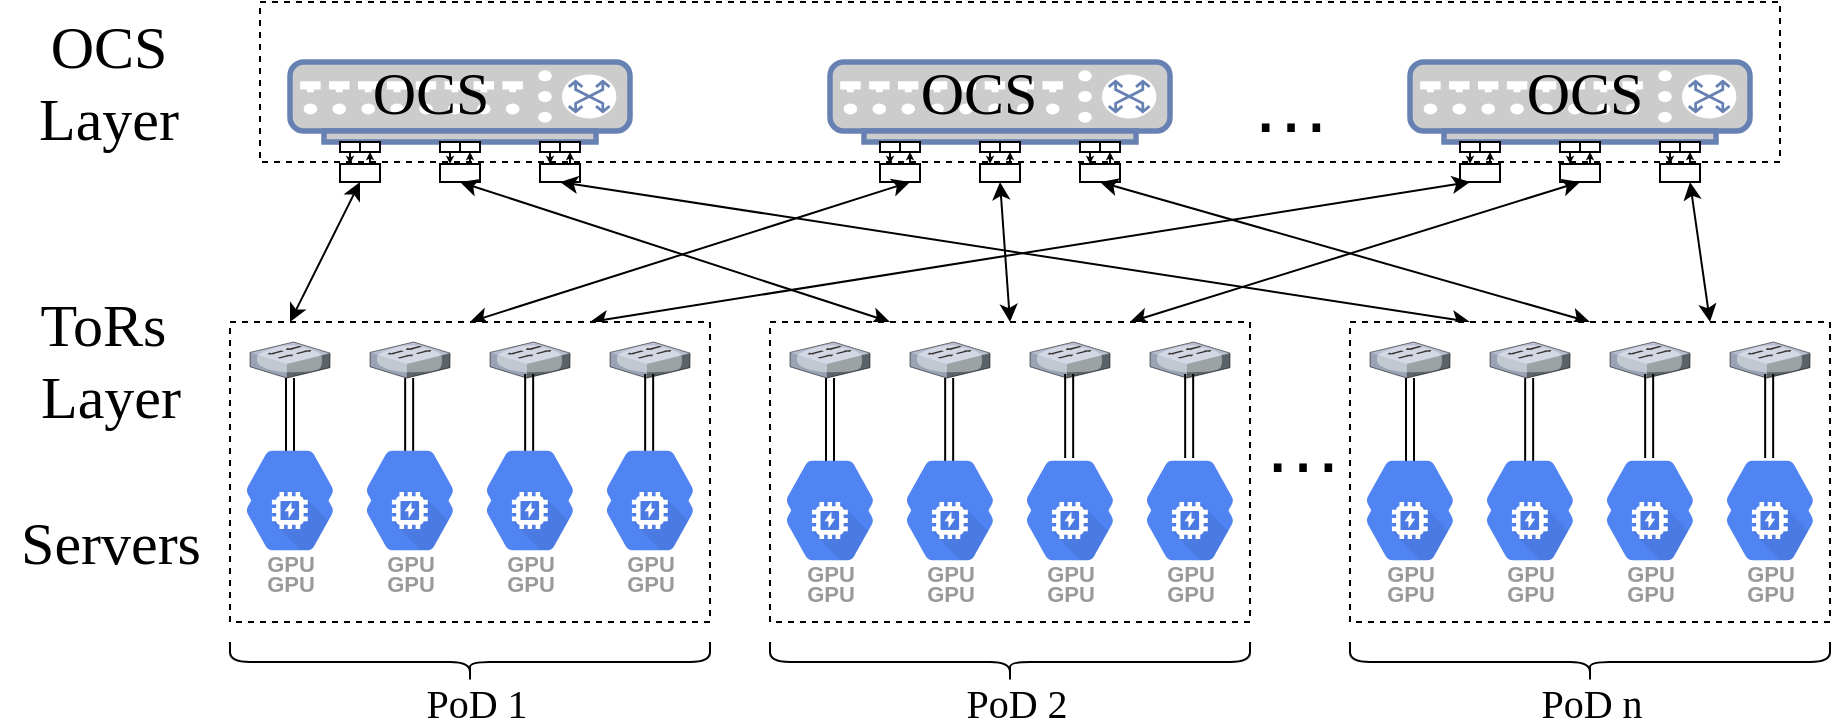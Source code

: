 <mxfile version="13.3.1" type="device"><diagram id="y1kWOpUGHuxIJ3yEuqZ7" name="Page-1"><mxGraphModel dx="2600" dy="625" grid="1" gridSize="10" guides="1" tooltips="1" connect="1" arrows="1" fold="1" page="1" pageScale="1" pageWidth="827" pageHeight="1169" math="0" shadow="0"><root><mxCell id="0"/><mxCell id="1" parent="0"/><mxCell id="qFAsBRrgZNIP1azwXlwG-1" value="" style="rounded=0;whiteSpace=wrap;html=1;dashed=1;" parent="1" vertex="1"><mxGeometry x="-820" y="130" width="760" height="80" as="geometry"/></mxCell><mxCell id="qFAsBRrgZNIP1azwXlwG-2" value="" style="fontColor=#0066CC;verticalAlign=top;verticalLabelPosition=bottom;labelPosition=center;align=center;html=1;outlineConnect=0;fillColor=#CCCCCC;strokeColor=#6881B3;gradientDirection=north;strokeWidth=2;shape=mxgraph.networks.switch;" parent="1" vertex="1"><mxGeometry x="-805" y="160" width="170" height="40" as="geometry"/></mxCell><mxCell id="qFAsBRrgZNIP1azwXlwG-3" value="" style="fontColor=#0066CC;verticalAlign=top;verticalLabelPosition=bottom;labelPosition=center;align=center;html=1;outlineConnect=0;fillColor=#CCCCCC;strokeColor=#6881B3;gradientDirection=north;strokeWidth=2;shape=mxgraph.networks.switch;" parent="1" vertex="1"><mxGeometry x="-535" y="160" width="170" height="40" as="geometry"/></mxCell><mxCell id="qFAsBRrgZNIP1azwXlwG-4" value="" style="fontColor=#0066CC;verticalAlign=top;verticalLabelPosition=bottom;labelPosition=center;align=center;html=1;outlineConnect=0;fillColor=#CCCCCC;strokeColor=#6881B3;gradientDirection=north;strokeWidth=2;shape=mxgraph.networks.switch;" parent="1" vertex="1"><mxGeometry x="-245" y="160" width="170" height="40" as="geometry"/></mxCell><mxCell id="qFAsBRrgZNIP1azwXlwG-5" value="&lt;font style=&quot;font-size: 40px&quot;&gt;…&lt;/font&gt;" style="text;html=1;align=center;verticalAlign=middle;resizable=0;points=[];autosize=1;" parent="1" vertex="1"><mxGeometry x="-335" y="165" width="60" height="30" as="geometry"/></mxCell><mxCell id="qFAsBRrgZNIP1azwXlwG-6" value="&lt;div style=&quot;font-size: 30px&quot;&gt;&lt;font face=&quot;Times New Roman&quot;&gt;ToRs&amp;nbsp;&lt;/font&gt;&lt;/div&gt;&lt;div style=&quot;font-size: 30px&quot;&gt;&lt;font face=&quot;Times New Roman&quot;&gt;Layer&lt;/font&gt;&lt;/div&gt;" style="text;html=1;align=center;verticalAlign=middle;resizable=0;points=[];autosize=1;" parent="1" vertex="1"><mxGeometry x="-940" y="294.02" width="90" height="30" as="geometry"/></mxCell><mxCell id="qFAsBRrgZNIP1azwXlwG-7" value="&lt;font face=&quot;Times New Roman&quot;&gt;&lt;span style=&quot;font-size: 30px&quot;&gt;Servers&lt;/span&gt;&lt;/font&gt;" style="text;html=1;align=center;verticalAlign=middle;resizable=0;points=[];autosize=1;" parent="1" vertex="1"><mxGeometry x="-950" y="385" width="110" height="30" as="geometry"/></mxCell><mxCell id="qFAsBRrgZNIP1azwXlwG-8" value="" style="shape=curlyBracket;whiteSpace=wrap;html=1;rounded=1;direction=north;" parent="1" vertex="1"><mxGeometry x="-835" y="450" width="240" height="20" as="geometry"/></mxCell><mxCell id="qFAsBRrgZNIP1azwXlwG-9" value="&lt;div style=&quot;font-size: 20px&quot;&gt;&lt;font style=&quot;font-size: 20px&quot; face=&quot;Times New Roman&quot;&gt;PoD 1 &lt;br&gt;&lt;/font&gt;&lt;/div&gt;" style="text;html=1;align=center;verticalAlign=middle;resizable=0;points=[];autosize=1;" parent="1" vertex="1"><mxGeometry x="-747" y="470" width="70" height="20" as="geometry"/></mxCell><mxCell id="qFAsBRrgZNIP1azwXlwG-10" value="" style="shape=curlyBracket;whiteSpace=wrap;html=1;rounded=1;direction=north;" parent="1" vertex="1"><mxGeometry x="-565" y="450" width="240" height="20" as="geometry"/></mxCell><mxCell id="qFAsBRrgZNIP1azwXlwG-11" value="&lt;div style=&quot;font-size: 20px&quot;&gt;&lt;font style=&quot;font-size: 20px&quot; face=&quot;Times New Roman&quot;&gt;PoD 2 &lt;/font&gt;&lt;/div&gt;" style="text;html=1;align=center;verticalAlign=middle;resizable=0;points=[];autosize=1;" parent="1" vertex="1"><mxGeometry x="-477" y="470" width="70" height="20" as="geometry"/></mxCell><mxCell id="qFAsBRrgZNIP1azwXlwG-12" value="" style="shape=curlyBracket;whiteSpace=wrap;html=1;rounded=1;direction=north;" parent="1" vertex="1"><mxGeometry x="-275" y="450" width="240" height="20" as="geometry"/></mxCell><mxCell id="qFAsBRrgZNIP1azwXlwG-13" value="&lt;div style=&quot;font-size: 20px&quot;&gt;&lt;font style=&quot;font-size: 20px&quot; face=&quot;Times New Roman&quot;&gt;PoD n&amp;nbsp;&lt;br&gt;&lt;/font&gt;&lt;/div&gt;" style="text;html=1;align=center;verticalAlign=middle;resizable=0;points=[];autosize=1;" parent="1" vertex="1"><mxGeometry x="-187" y="470" width="70" height="20" as="geometry"/></mxCell><mxCell id="qFAsBRrgZNIP1azwXlwG-14" value="&lt;div&gt;&lt;font face=&quot;Times New Roman&quot; style=&quot;font-size: 30px&quot;&gt;OCS&lt;/font&gt;&lt;/div&gt;" style="text;html=1;align=center;verticalAlign=middle;resizable=0;points=[];autosize=1;" parent="1" vertex="1"><mxGeometry x="-770" y="160" width="70" height="30" as="geometry"/></mxCell><mxCell id="qFAsBRrgZNIP1azwXlwG-15" value="&lt;div&gt;&lt;font face=&quot;Times New Roman&quot; style=&quot;font-size: 30px&quot;&gt;OCS&lt;/font&gt;&lt;/div&gt;" style="text;html=1;align=center;verticalAlign=middle;resizable=0;points=[];autosize=1;" parent="1" vertex="1"><mxGeometry x="-496" y="160" width="70" height="30" as="geometry"/></mxCell><mxCell id="qFAsBRrgZNIP1azwXlwG-16" value="&lt;div&gt;&lt;font face=&quot;Times New Roman&quot; style=&quot;font-size: 30px&quot;&gt;OCS&lt;/font&gt;&lt;/div&gt;" style="text;html=1;align=center;verticalAlign=middle;resizable=0;points=[];autosize=1;" parent="1" vertex="1"><mxGeometry x="-193.5" y="160" width="70" height="30" as="geometry"/></mxCell><mxCell id="qFAsBRrgZNIP1azwXlwG-17" value="" style="endArrow=classic;html=1;strokeWidth=1;startArrow=classic;startFill=1;entryX=0.5;entryY=1;entryDx=0;entryDy=0;exitX=0.125;exitY=0;exitDx=0;exitDy=0;exitPerimeter=0;" parent="1" source="qFAsBRrgZNIP1azwXlwG-92" target="qFAsBRrgZNIP1azwXlwG-19" edge="1"><mxGeometry width="50" height="50" relative="1" as="geometry"><mxPoint x="-795" y="177" as="sourcePoint"/><mxPoint x="-815" y="15" as="targetPoint"/></mxGeometry></mxCell><mxCell id="qFAsBRrgZNIP1azwXlwG-18" value="" style="rounded=0;whiteSpace=wrap;html=1;" parent="1" vertex="1"><mxGeometry x="-780" y="200" width="10" height="5" as="geometry"/></mxCell><mxCell id="qFAsBRrgZNIP1azwXlwG-19" value="" style="rounded=0;whiteSpace=wrap;html=1;" parent="1" vertex="1"><mxGeometry x="-780" y="211" width="20" height="9" as="geometry"/></mxCell><mxCell id="qFAsBRrgZNIP1azwXlwG-20" value="" style="rounded=0;whiteSpace=wrap;html=1;" parent="1" vertex="1"><mxGeometry x="-770" y="200" width="10" height="5" as="geometry"/></mxCell><mxCell id="qFAsBRrgZNIP1azwXlwG-21" value="" style="endArrow=classic;html=1;rounded=1;strokeWidth=1;fontSize=4;endSize=1;startSize=3;entryX=0.25;entryY=0;entryDx=0;entryDy=0;exitX=0.5;exitY=1;exitDx=0;exitDy=0;" parent="1" source="qFAsBRrgZNIP1azwXlwG-18" target="qFAsBRrgZNIP1azwXlwG-19" edge="1"><mxGeometry width="50" height="50" relative="1" as="geometry"><mxPoint x="-774" y="180" as="sourcePoint"/><mxPoint x="-774" y="190" as="targetPoint"/></mxGeometry></mxCell><mxCell id="qFAsBRrgZNIP1azwXlwG-22" value="" style="endArrow=classic;html=1;rounded=1;strokeWidth=1;fontSize=4;endSize=1;startSize=3;entryX=0.25;entryY=0;entryDx=0;entryDy=0;exitX=0.5;exitY=1;exitDx=0;exitDy=0;" parent="1" edge="1"><mxGeometry width="50" height="50" relative="1" as="geometry"><mxPoint x="-765" y="211" as="sourcePoint"/><mxPoint x="-765" y="205" as="targetPoint"/></mxGeometry></mxCell><mxCell id="qFAsBRrgZNIP1azwXlwG-23" value="" style="group" parent="1" vertex="1" connectable="0" treatAsSingle="0"><mxGeometry x="-750" y="180" width="42" height="25" as="geometry"/></mxCell><mxCell id="qFAsBRrgZNIP1azwXlwG-24" value="" style="group" parent="qFAsBRrgZNIP1azwXlwG-23" vertex="1" connectable="0" treatAsSingle="0"><mxGeometry width="42" height="25" as="geometry"/></mxCell><mxCell id="qFAsBRrgZNIP1azwXlwG-25" value="" style="group" parent="qFAsBRrgZNIP1azwXlwG-24" vertex="1" connectable="0" treatAsSingle="0"><mxGeometry width="42" height="25" as="geometry"/></mxCell><mxCell id="qFAsBRrgZNIP1azwXlwG-26" value="" style="group" parent="qFAsBRrgZNIP1azwXlwG-25" vertex="1" connectable="0" treatAsSingle="0"><mxGeometry width="42" height="25" as="geometry"/></mxCell><mxCell id="qFAsBRrgZNIP1azwXlwG-27" value="" style="group" parent="qFAsBRrgZNIP1azwXlwG-26" vertex="1" connectable="0" treatAsSingle="0"><mxGeometry width="42" height="25" as="geometry"/></mxCell><mxCell id="qFAsBRrgZNIP1azwXlwG-28" value="" style="group" parent="qFAsBRrgZNIP1azwXlwG-27" vertex="1" connectable="0" treatAsSingle="0"><mxGeometry width="42" height="25" as="geometry"/></mxCell><mxCell id="qFAsBRrgZNIP1azwXlwG-29" value="" style="rounded=0;whiteSpace=wrap;html=1;" parent="qFAsBRrgZNIP1azwXlwG-28" vertex="1"><mxGeometry x="20" y="20" width="10" height="5" as="geometry"/></mxCell><mxCell id="qFAsBRrgZNIP1azwXlwG-30" value="" style="rounded=0;whiteSpace=wrap;html=1;" parent="1" vertex="1"><mxGeometry x="-730" y="211" width="20" height="9" as="geometry"/></mxCell><mxCell id="qFAsBRrgZNIP1azwXlwG-31" value="" style="rounded=0;whiteSpace=wrap;html=1;" parent="1" vertex="1"><mxGeometry x="-720" y="200" width="10" height="5" as="geometry"/></mxCell><mxCell id="qFAsBRrgZNIP1azwXlwG-32" value="" style="endArrow=classic;html=1;rounded=1;strokeWidth=1;fontSize=4;endSize=1;startSize=3;entryX=0.25;entryY=0;entryDx=0;entryDy=0;exitX=0.5;exitY=1;exitDx=0;exitDy=0;" parent="1" source="qFAsBRrgZNIP1azwXlwG-29" target="qFAsBRrgZNIP1azwXlwG-30" edge="1"><mxGeometry width="50" height="50" relative="1" as="geometry"><mxPoint x="-724" y="180" as="sourcePoint"/><mxPoint x="-724" y="190" as="targetPoint"/></mxGeometry></mxCell><mxCell id="qFAsBRrgZNIP1azwXlwG-33" value="" style="endArrow=classic;html=1;rounded=1;strokeWidth=1;fontSize=4;endSize=1;startSize=3;entryX=0.25;entryY=0;entryDx=0;entryDy=0;exitX=0.5;exitY=1;exitDx=0;exitDy=0;" parent="1" edge="1"><mxGeometry width="50" height="50" relative="1" as="geometry"><mxPoint x="-715" y="211" as="sourcePoint"/><mxPoint x="-715" y="205" as="targetPoint"/></mxGeometry></mxCell><mxCell id="qFAsBRrgZNIP1azwXlwG-34" value="" style="rounded=0;whiteSpace=wrap;html=1;" parent="1" vertex="1"><mxGeometry x="-680" y="200" width="10" height="5" as="geometry"/></mxCell><mxCell id="qFAsBRrgZNIP1azwXlwG-35" value="" style="rounded=0;whiteSpace=wrap;html=1;" parent="1" vertex="1"><mxGeometry x="-680" y="211" width="20" height="9" as="geometry"/></mxCell><mxCell id="qFAsBRrgZNIP1azwXlwG-36" value="" style="rounded=0;whiteSpace=wrap;html=1;" parent="1" vertex="1"><mxGeometry x="-670" y="200" width="10" height="5" as="geometry"/></mxCell><mxCell id="qFAsBRrgZNIP1azwXlwG-37" value="" style="endArrow=classic;html=1;rounded=1;strokeWidth=1;fontSize=4;endSize=1;startSize=3;entryX=0.25;entryY=0;entryDx=0;entryDy=0;exitX=0.5;exitY=1;exitDx=0;exitDy=0;" parent="1" source="qFAsBRrgZNIP1azwXlwG-34" target="qFAsBRrgZNIP1azwXlwG-35" edge="1"><mxGeometry width="50" height="50" relative="1" as="geometry"><mxPoint x="-674" y="180" as="sourcePoint"/><mxPoint x="-674" y="190" as="targetPoint"/></mxGeometry></mxCell><mxCell id="qFAsBRrgZNIP1azwXlwG-38" value="" style="endArrow=classic;html=1;rounded=1;strokeWidth=1;fontSize=4;endSize=1;startSize=3;entryX=0.25;entryY=0;entryDx=0;entryDy=0;exitX=0.5;exitY=1;exitDx=0;exitDy=0;" parent="1" edge="1"><mxGeometry width="50" height="50" relative="1" as="geometry"><mxPoint x="-665" y="211" as="sourcePoint"/><mxPoint x="-665" y="205" as="targetPoint"/></mxGeometry></mxCell><mxCell id="qFAsBRrgZNIP1azwXlwG-39" value="" style="endArrow=classic;html=1;strokeWidth=1;startArrow=classic;startFill=1;entryX=0.5;entryY=1;entryDx=0;entryDy=0;exitX=0.25;exitY=0;exitDx=0;exitDy=0;" parent="1" source="qFAsBRrgZNIP1azwXlwG-109" target="qFAsBRrgZNIP1azwXlwG-30" edge="1"><mxGeometry width="50" height="50" relative="1" as="geometry"><mxPoint x="-785" y="187" as="sourcePoint"/><mxPoint x="-775" y="130" as="targetPoint"/></mxGeometry></mxCell><mxCell id="qFAsBRrgZNIP1azwXlwG-40" value="" style="endArrow=classic;html=1;strokeWidth=1;startArrow=classic;startFill=1;entryX=0.5;entryY=1;entryDx=0;entryDy=0;exitX=0.25;exitY=0;exitDx=0;exitDy=0;" parent="1" source="qFAsBRrgZNIP1azwXlwG-126" target="qFAsBRrgZNIP1azwXlwG-35" edge="1"><mxGeometry width="50" height="50" relative="1" as="geometry"><mxPoint x="-495" y="190" as="sourcePoint"/><mxPoint x="-725" y="130" as="targetPoint"/></mxGeometry></mxCell><mxCell id="qFAsBRrgZNIP1azwXlwG-41" value="" style="rounded=0;whiteSpace=wrap;html=1;" parent="1" vertex="1"><mxGeometry x="-510" y="200" width="10" height="5" as="geometry"/></mxCell><mxCell id="qFAsBRrgZNIP1azwXlwG-42" value="" style="rounded=0;whiteSpace=wrap;html=1;" parent="1" vertex="1"><mxGeometry x="-510" y="211" width="20" height="9" as="geometry"/></mxCell><mxCell id="qFAsBRrgZNIP1azwXlwG-43" value="" style="rounded=0;whiteSpace=wrap;html=1;" parent="1" vertex="1"><mxGeometry x="-500" y="200" width="10" height="5" as="geometry"/></mxCell><mxCell id="qFAsBRrgZNIP1azwXlwG-44" value="" style="endArrow=classic;html=1;rounded=1;strokeWidth=1;fontSize=4;endSize=1;startSize=3;entryX=0.25;entryY=0;entryDx=0;entryDy=0;exitX=0.5;exitY=1;exitDx=0;exitDy=0;" parent="1" source="qFAsBRrgZNIP1azwXlwG-41" target="qFAsBRrgZNIP1azwXlwG-42" edge="1"><mxGeometry width="50" height="50" relative="1" as="geometry"><mxPoint x="-504" y="180" as="sourcePoint"/><mxPoint x="-504" y="190" as="targetPoint"/></mxGeometry></mxCell><mxCell id="qFAsBRrgZNIP1azwXlwG-45" value="" style="endArrow=classic;html=1;rounded=1;strokeWidth=1;fontSize=4;endSize=1;startSize=3;entryX=0.25;entryY=0;entryDx=0;entryDy=0;exitX=0.5;exitY=1;exitDx=0;exitDy=0;" parent="1" edge="1"><mxGeometry width="50" height="50" relative="1" as="geometry"><mxPoint x="-495" y="211" as="sourcePoint"/><mxPoint x="-495" y="205" as="targetPoint"/></mxGeometry></mxCell><mxCell id="qFAsBRrgZNIP1azwXlwG-46" value="" style="rounded=0;whiteSpace=wrap;html=1;" parent="1" vertex="1"><mxGeometry x="-460" y="200" width="10" height="5" as="geometry"/></mxCell><mxCell id="qFAsBRrgZNIP1azwXlwG-47" value="" style="rounded=0;whiteSpace=wrap;html=1;" parent="1" vertex="1"><mxGeometry x="-460" y="211" width="20" height="9" as="geometry"/></mxCell><mxCell id="qFAsBRrgZNIP1azwXlwG-48" value="" style="rounded=0;whiteSpace=wrap;html=1;" parent="1" vertex="1"><mxGeometry x="-450" y="200" width="10" height="5" as="geometry"/></mxCell><mxCell id="qFAsBRrgZNIP1azwXlwG-49" value="" style="endArrow=classic;html=1;rounded=1;strokeWidth=1;fontSize=4;endSize=1;startSize=3;entryX=0.25;entryY=0;entryDx=0;entryDy=0;exitX=0.5;exitY=1;exitDx=0;exitDy=0;" parent="1" source="qFAsBRrgZNIP1azwXlwG-46" target="qFAsBRrgZNIP1azwXlwG-47" edge="1"><mxGeometry width="50" height="50" relative="1" as="geometry"><mxPoint x="-454" y="180" as="sourcePoint"/><mxPoint x="-454" y="190" as="targetPoint"/></mxGeometry></mxCell><mxCell id="qFAsBRrgZNIP1azwXlwG-50" value="" style="endArrow=classic;html=1;rounded=1;strokeWidth=1;fontSize=4;endSize=1;startSize=3;entryX=0.25;entryY=0;entryDx=0;entryDy=0;exitX=0.5;exitY=1;exitDx=0;exitDy=0;" parent="1" edge="1"><mxGeometry width="50" height="50" relative="1" as="geometry"><mxPoint x="-445" y="211" as="sourcePoint"/><mxPoint x="-445" y="205" as="targetPoint"/></mxGeometry></mxCell><mxCell id="qFAsBRrgZNIP1azwXlwG-51" value="" style="rounded=0;whiteSpace=wrap;html=1;" parent="1" vertex="1"><mxGeometry x="-410" y="200" width="10" height="5" as="geometry"/></mxCell><mxCell id="qFAsBRrgZNIP1azwXlwG-52" value="" style="rounded=0;whiteSpace=wrap;html=1;" parent="1" vertex="1"><mxGeometry x="-410" y="211" width="20" height="9" as="geometry"/></mxCell><mxCell id="qFAsBRrgZNIP1azwXlwG-53" value="" style="rounded=0;whiteSpace=wrap;html=1;" parent="1" vertex="1"><mxGeometry x="-400" y="200" width="10" height="5" as="geometry"/></mxCell><mxCell id="qFAsBRrgZNIP1azwXlwG-54" value="" style="endArrow=classic;html=1;rounded=1;strokeWidth=1;fontSize=4;endSize=1;startSize=3;entryX=0.25;entryY=0;entryDx=0;entryDy=0;exitX=0.5;exitY=1;exitDx=0;exitDy=0;" parent="1" source="qFAsBRrgZNIP1azwXlwG-51" target="qFAsBRrgZNIP1azwXlwG-52" edge="1"><mxGeometry width="50" height="50" relative="1" as="geometry"><mxPoint x="-404" y="180" as="sourcePoint"/><mxPoint x="-404" y="190" as="targetPoint"/></mxGeometry></mxCell><mxCell id="qFAsBRrgZNIP1azwXlwG-55" value="" style="endArrow=classic;html=1;rounded=1;strokeWidth=1;fontSize=4;endSize=1;startSize=3;entryX=0.25;entryY=0;entryDx=0;entryDy=0;exitX=0.5;exitY=1;exitDx=0;exitDy=0;" parent="1" edge="1"><mxGeometry width="50" height="50" relative="1" as="geometry"><mxPoint x="-395" y="211" as="sourcePoint"/><mxPoint x="-395" y="205" as="targetPoint"/></mxGeometry></mxCell><mxCell id="qFAsBRrgZNIP1azwXlwG-56" value="" style="rounded=0;whiteSpace=wrap;html=1;" parent="1" vertex="1"><mxGeometry x="-220" y="200" width="10" height="5" as="geometry"/></mxCell><mxCell id="qFAsBRrgZNIP1azwXlwG-57" value="" style="rounded=0;whiteSpace=wrap;html=1;" parent="1" vertex="1"><mxGeometry x="-220" y="211" width="20" height="9" as="geometry"/></mxCell><mxCell id="qFAsBRrgZNIP1azwXlwG-58" value="" style="rounded=0;whiteSpace=wrap;html=1;" parent="1" vertex="1"><mxGeometry x="-210" y="200" width="10" height="5" as="geometry"/></mxCell><mxCell id="qFAsBRrgZNIP1azwXlwG-59" value="" style="endArrow=classic;html=1;rounded=1;strokeWidth=1;fontSize=4;endSize=1;startSize=3;entryX=0.25;entryY=0;entryDx=0;entryDy=0;exitX=0.5;exitY=1;exitDx=0;exitDy=0;" parent="1" source="qFAsBRrgZNIP1azwXlwG-56" target="qFAsBRrgZNIP1azwXlwG-57" edge="1"><mxGeometry width="50" height="50" relative="1" as="geometry"><mxPoint x="-214" y="180" as="sourcePoint"/><mxPoint x="-214" y="190" as="targetPoint"/></mxGeometry></mxCell><mxCell id="qFAsBRrgZNIP1azwXlwG-60" value="" style="endArrow=classic;html=1;rounded=1;strokeWidth=1;fontSize=4;endSize=1;startSize=3;entryX=0.25;entryY=0;entryDx=0;entryDy=0;exitX=0.5;exitY=1;exitDx=0;exitDy=0;" parent="1" edge="1"><mxGeometry width="50" height="50" relative="1" as="geometry"><mxPoint x="-205" y="211" as="sourcePoint"/><mxPoint x="-205" y="205" as="targetPoint"/></mxGeometry></mxCell><mxCell id="qFAsBRrgZNIP1azwXlwG-61" value="" style="rounded=0;whiteSpace=wrap;html=1;" parent="1" vertex="1"><mxGeometry x="-170" y="200" width="10" height="5" as="geometry"/></mxCell><mxCell id="qFAsBRrgZNIP1azwXlwG-62" value="" style="rounded=0;whiteSpace=wrap;html=1;" parent="1" vertex="1"><mxGeometry x="-170" y="211" width="20" height="9" as="geometry"/></mxCell><mxCell id="qFAsBRrgZNIP1azwXlwG-63" value="" style="rounded=0;whiteSpace=wrap;html=1;" parent="1" vertex="1"><mxGeometry x="-160" y="200" width="10" height="5" as="geometry"/></mxCell><mxCell id="qFAsBRrgZNIP1azwXlwG-64" value="" style="endArrow=classic;html=1;rounded=1;strokeWidth=1;fontSize=4;endSize=1;startSize=3;entryX=0.25;entryY=0;entryDx=0;entryDy=0;exitX=0.5;exitY=1;exitDx=0;exitDy=0;" parent="1" source="qFAsBRrgZNIP1azwXlwG-61" target="qFAsBRrgZNIP1azwXlwG-62" edge="1"><mxGeometry width="50" height="50" relative="1" as="geometry"><mxPoint x="-164" y="180" as="sourcePoint"/><mxPoint x="-164" y="190" as="targetPoint"/></mxGeometry></mxCell><mxCell id="qFAsBRrgZNIP1azwXlwG-65" value="" style="endArrow=classic;html=1;rounded=1;strokeWidth=1;fontSize=4;endSize=1;startSize=3;entryX=0.25;entryY=0;entryDx=0;entryDy=0;exitX=0.5;exitY=1;exitDx=0;exitDy=0;" parent="1" edge="1"><mxGeometry width="50" height="50" relative="1" as="geometry"><mxPoint x="-155" y="211" as="sourcePoint"/><mxPoint x="-155" y="205" as="targetPoint"/></mxGeometry></mxCell><mxCell id="qFAsBRrgZNIP1azwXlwG-66" value="" style="rounded=0;whiteSpace=wrap;html=1;" parent="1" vertex="1"><mxGeometry x="-120" y="200" width="10" height="5" as="geometry"/></mxCell><mxCell id="qFAsBRrgZNIP1azwXlwG-67" value="" style="rounded=0;whiteSpace=wrap;html=1;" parent="1" vertex="1"><mxGeometry x="-120" y="211" width="20" height="9" as="geometry"/></mxCell><mxCell id="qFAsBRrgZNIP1azwXlwG-68" value="" style="rounded=0;whiteSpace=wrap;html=1;" parent="1" vertex="1"><mxGeometry x="-110" y="200" width="10" height="5" as="geometry"/></mxCell><mxCell id="qFAsBRrgZNIP1azwXlwG-69" value="" style="endArrow=classic;html=1;rounded=1;strokeWidth=1;fontSize=4;endSize=1;startSize=3;entryX=0.25;entryY=0;entryDx=0;entryDy=0;exitX=0.5;exitY=1;exitDx=0;exitDy=0;" parent="1" source="qFAsBRrgZNIP1azwXlwG-66" target="qFAsBRrgZNIP1azwXlwG-67" edge="1"><mxGeometry width="50" height="50" relative="1" as="geometry"><mxPoint x="-114" y="180" as="sourcePoint"/><mxPoint x="-114" y="190" as="targetPoint"/></mxGeometry></mxCell><mxCell id="qFAsBRrgZNIP1azwXlwG-70" value="" style="endArrow=classic;html=1;rounded=1;strokeWidth=1;fontSize=4;endSize=1;startSize=3;entryX=0.25;entryY=0;entryDx=0;entryDy=0;exitX=0.5;exitY=1;exitDx=0;exitDy=0;" parent="1" edge="1"><mxGeometry width="50" height="50" relative="1" as="geometry"><mxPoint x="-105" y="211" as="sourcePoint"/><mxPoint x="-105" y="205" as="targetPoint"/></mxGeometry></mxCell><mxCell id="qFAsBRrgZNIP1azwXlwG-71" value="" style="endArrow=classic;html=1;strokeWidth=1;startArrow=classic;startFill=1;entryX=0.75;entryY=1;entryDx=0;entryDy=0;exitX=0.5;exitY=0;exitDx=0;exitDy=0;" parent="1" source="qFAsBRrgZNIP1azwXlwG-92" target="qFAsBRrgZNIP1azwXlwG-42" edge="1"><mxGeometry width="50" height="50" relative="1" as="geometry"><mxPoint x="-765" y="187" as="sourcePoint"/><mxPoint x="-755" y="130" as="targetPoint"/></mxGeometry></mxCell><mxCell id="qFAsBRrgZNIP1azwXlwG-72" value="" style="endArrow=classic;html=1;strokeWidth=1;startArrow=classic;startFill=1;entryX=0.5;entryY=1;entryDx=0;entryDy=0;exitX=0.5;exitY=0;exitDx=0;exitDy=0;" parent="1" source="qFAsBRrgZNIP1azwXlwG-109" target="qFAsBRrgZNIP1azwXlwG-47" edge="1"><mxGeometry width="50" height="50" relative="1" as="geometry"><mxPoint x="-755" y="197" as="sourcePoint"/><mxPoint x="-745" y="140" as="targetPoint"/></mxGeometry></mxCell><mxCell id="qFAsBRrgZNIP1azwXlwG-73" value="" style="endArrow=classic;html=1;strokeWidth=1;startArrow=classic;startFill=1;entryX=0.5;entryY=1;entryDx=0;entryDy=0;exitX=0.5;exitY=0;exitDx=0;exitDy=0;" parent="1" source="qFAsBRrgZNIP1azwXlwG-126" target="qFAsBRrgZNIP1azwXlwG-52" edge="1"><mxGeometry width="50" height="50" relative="1" as="geometry"><mxPoint x="-745" y="207" as="sourcePoint"/><mxPoint x="-735" y="150" as="targetPoint"/></mxGeometry></mxCell><mxCell id="qFAsBRrgZNIP1azwXlwG-74" value="" style="endArrow=classic;html=1;strokeWidth=1;startArrow=classic;startFill=1;entryX=0.75;entryY=1;entryDx=0;entryDy=0;exitX=0.75;exitY=0;exitDx=0;exitDy=0;" parent="1" source="qFAsBRrgZNIP1azwXlwG-126" target="qFAsBRrgZNIP1azwXlwG-67" edge="1"><mxGeometry width="50" height="50" relative="1" as="geometry"><mxPoint x="-85" y="190" as="sourcePoint"/><mxPoint x="-385" y="130" as="targetPoint"/></mxGeometry></mxCell><mxCell id="qFAsBRrgZNIP1azwXlwG-75" value="" style="endArrow=classic;html=1;strokeWidth=1;startArrow=classic;startFill=1;entryX=0.5;entryY=1;entryDx=0;entryDy=0;exitX=0.75;exitY=0;exitDx=0;exitDy=0;" parent="1" source="qFAsBRrgZNIP1azwXlwG-109" target="qFAsBRrgZNIP1azwXlwG-62" edge="1"><mxGeometry width="50" height="50" relative="1" as="geometry"><mxPoint x="-85" y="190" as="sourcePoint"/><mxPoint x="-90" y="130" as="targetPoint"/></mxGeometry></mxCell><mxCell id="qFAsBRrgZNIP1azwXlwG-76" value="" style="endArrow=classic;html=1;strokeWidth=1;startArrow=classic;startFill=1;entryX=0.25;entryY=1;entryDx=0;entryDy=0;exitX=0.75;exitY=0;exitDx=0;exitDy=0;" parent="1" source="qFAsBRrgZNIP1azwXlwG-92" target="qFAsBRrgZNIP1azwXlwG-57" edge="1"><mxGeometry width="50" height="50" relative="1" as="geometry"><mxPoint x="-75" y="200" as="sourcePoint"/><mxPoint x="-80" y="140" as="targetPoint"/></mxGeometry></mxCell><mxCell id="qFAsBRrgZNIP1azwXlwG-92" value="" style="rounded=0;whiteSpace=wrap;html=1;dashed=1;shadow=0;glass=0;" parent="1" vertex="1"><mxGeometry x="-835" y="290" width="240" height="150" as="geometry"/></mxCell><mxCell id="qFAsBRrgZNIP1azwXlwG-93" value="" style="verticalLabelPosition=bottom;aspect=fixed;html=1;verticalAlign=top;strokeColor=none;align=center;outlineConnect=0;shape=mxgraph.citrix.switch;" parent="1" vertex="1"><mxGeometry x="-825" y="300" width="40" height="18.04" as="geometry"/></mxCell><mxCell id="qFAsBRrgZNIP1azwXlwG-94" value="" style="verticalLabelPosition=bottom;aspect=fixed;html=1;verticalAlign=top;strokeColor=none;align=center;outlineConnect=0;shape=mxgraph.citrix.switch;" parent="1" vertex="1"><mxGeometry x="-765" y="300" width="40" height="18.04" as="geometry"/></mxCell><mxCell id="qFAsBRrgZNIP1azwXlwG-95" value="" style="verticalLabelPosition=bottom;aspect=fixed;html=1;verticalAlign=top;strokeColor=none;align=center;outlineConnect=0;shape=mxgraph.citrix.switch;" parent="1" vertex="1"><mxGeometry x="-705" y="300" width="40" height="18.04" as="geometry"/></mxCell><mxCell id="qFAsBRrgZNIP1azwXlwG-96" value="" style="verticalLabelPosition=bottom;aspect=fixed;html=1;verticalAlign=top;strokeColor=none;align=center;outlineConnect=0;shape=mxgraph.citrix.switch;" parent="1" vertex="1"><mxGeometry x="-645" y="300" width="40" height="18.04" as="geometry"/></mxCell><mxCell id="qFAsBRrgZNIP1azwXlwG-97" value="" style="shape=link;html=1;exitX=0.5;exitY=0;exitDx=0;exitDy=0;exitPerimeter=0;" parent="1" edge="1"><mxGeometry width="50" height="50" relative="1" as="geometry"><mxPoint x="-805" y="360" as="sourcePoint"/><mxPoint x="-805" y="318.04" as="targetPoint"/></mxGeometry></mxCell><mxCell id="qFAsBRrgZNIP1azwXlwG-98" value="" style="shape=link;html=1;exitX=0.5;exitY=0;exitDx=0;exitDy=0;exitPerimeter=0;" parent="1" edge="1"><mxGeometry width="50" height="50" relative="1" as="geometry"><mxPoint x="-745.42" y="360" as="sourcePoint"/><mxPoint x="-745.42" y="318.04" as="targetPoint"/></mxGeometry></mxCell><mxCell id="qFAsBRrgZNIP1azwXlwG-99" value="" style="shape=link;html=1;exitX=0.5;exitY=0;exitDx=0;exitDy=0;exitPerimeter=0;" parent="1" edge="1"><mxGeometry width="50" height="50" relative="1" as="geometry"><mxPoint x="-685.42" y="358" as="sourcePoint"/><mxPoint x="-685.42" y="316.04" as="targetPoint"/></mxGeometry></mxCell><mxCell id="qFAsBRrgZNIP1azwXlwG-100" value="" style="shape=link;html=1;exitX=0.5;exitY=0;exitDx=0;exitDy=0;exitPerimeter=0;" parent="1" edge="1"><mxGeometry width="50" height="50" relative="1" as="geometry"><mxPoint x="-625.42" y="358" as="sourcePoint"/><mxPoint x="-625.42" y="316.04" as="targetPoint"/></mxGeometry></mxCell><mxCell id="qFAsBRrgZNIP1azwXlwG-101" value="GPU" style="html=1;fillColor=#5184F3;strokeColor=none;verticalAlign=top;labelPosition=center;verticalLabelPosition=bottom;align=center;spacingTop=-6;fontSize=11;fontStyle=1;fontColor=#999999;shape=mxgraph.gcp2.hexIcon;prIcon=gpu" parent="1" vertex="1"><mxGeometry x="-718" y="345" width="66" height="58.5" as="geometry"/></mxCell><mxCell id="qFAsBRrgZNIP1azwXlwG-102" value="GPU" style="html=1;fillColor=#5184F3;strokeColor=none;verticalAlign=top;labelPosition=center;verticalLabelPosition=bottom;align=center;spacingTop=-6;fontSize=11;fontStyle=1;fontColor=#999999;shape=mxgraph.gcp2.hexIcon;prIcon=gpu" parent="1" vertex="1"><mxGeometry x="-718" y="355" width="66" height="58.5" as="geometry"/></mxCell><mxCell id="qFAsBRrgZNIP1azwXlwG-103" value="GPU" style="html=1;fillColor=#5184F3;strokeColor=none;verticalAlign=top;labelPosition=center;verticalLabelPosition=bottom;align=center;spacingTop=-6;fontSize=11;fontStyle=1;fontColor=#999999;shape=mxgraph.gcp2.hexIcon;prIcon=gpu" parent="1" vertex="1"><mxGeometry x="-778" y="345" width="66" height="58.5" as="geometry"/></mxCell><mxCell id="qFAsBRrgZNIP1azwXlwG-104" value="GPU" style="html=1;fillColor=#5184F3;strokeColor=none;verticalAlign=top;labelPosition=center;verticalLabelPosition=bottom;align=center;spacingTop=-6;fontSize=11;fontStyle=1;fontColor=#999999;shape=mxgraph.gcp2.hexIcon;prIcon=gpu" parent="1" vertex="1"><mxGeometry x="-778" y="355" width="66" height="58.5" as="geometry"/></mxCell><mxCell id="qFAsBRrgZNIP1azwXlwG-105" value="GPU" style="html=1;fillColor=#5184F3;strokeColor=none;verticalAlign=top;labelPosition=center;verticalLabelPosition=bottom;align=center;spacingTop=-6;fontSize=11;fontStyle=1;fontColor=#999999;shape=mxgraph.gcp2.hexIcon;prIcon=gpu" parent="1" vertex="1"><mxGeometry x="-838" y="345" width="66" height="58.5" as="geometry"/></mxCell><mxCell id="qFAsBRrgZNIP1azwXlwG-106" value="GPU" style="html=1;fillColor=#5184F3;strokeColor=none;verticalAlign=top;labelPosition=center;verticalLabelPosition=bottom;align=center;spacingTop=-6;fontSize=11;fontStyle=1;fontColor=#999999;shape=mxgraph.gcp2.hexIcon;prIcon=gpu" parent="1" vertex="1"><mxGeometry x="-838" y="355" width="66" height="58.5" as="geometry"/></mxCell><mxCell id="qFAsBRrgZNIP1azwXlwG-107" value="GPU" style="html=1;fillColor=#5184F3;strokeColor=none;verticalAlign=top;labelPosition=center;verticalLabelPosition=bottom;align=center;spacingTop=-6;fontSize=11;fontStyle=1;fontColor=#999999;shape=mxgraph.gcp2.hexIcon;prIcon=gpu" parent="1" vertex="1"><mxGeometry x="-658" y="345" width="66" height="58.5" as="geometry"/></mxCell><mxCell id="qFAsBRrgZNIP1azwXlwG-108" value="GPU" style="html=1;fillColor=#5184F3;strokeColor=none;verticalAlign=top;labelPosition=center;verticalLabelPosition=bottom;align=center;spacingTop=-6;fontSize=11;fontStyle=1;fontColor=#999999;shape=mxgraph.gcp2.hexIcon;prIcon=gpu" parent="1" vertex="1"><mxGeometry x="-658" y="355" width="66" height="58.5" as="geometry"/></mxCell><mxCell id="qFAsBRrgZNIP1azwXlwG-109" value="" style="rounded=0;whiteSpace=wrap;html=1;dashed=1;shadow=0;glass=0;" parent="1" vertex="1"><mxGeometry x="-565" y="290" width="240" height="150" as="geometry"/></mxCell><mxCell id="qFAsBRrgZNIP1azwXlwG-110" value="" style="verticalLabelPosition=bottom;aspect=fixed;html=1;verticalAlign=top;strokeColor=none;align=center;outlineConnect=0;shape=mxgraph.citrix.switch;" parent="1" vertex="1"><mxGeometry x="-555" y="300" width="40" height="18.04" as="geometry"/></mxCell><mxCell id="qFAsBRrgZNIP1azwXlwG-111" value="" style="verticalLabelPosition=bottom;aspect=fixed;html=1;verticalAlign=top;strokeColor=none;align=center;outlineConnect=0;shape=mxgraph.citrix.switch;" parent="1" vertex="1"><mxGeometry x="-495" y="300" width="40" height="18.04" as="geometry"/></mxCell><mxCell id="qFAsBRrgZNIP1azwXlwG-112" value="" style="verticalLabelPosition=bottom;aspect=fixed;html=1;verticalAlign=top;strokeColor=none;align=center;outlineConnect=0;shape=mxgraph.citrix.switch;" parent="1" vertex="1"><mxGeometry x="-435" y="300" width="40" height="18.04" as="geometry"/></mxCell><mxCell id="qFAsBRrgZNIP1azwXlwG-113" value="" style="verticalLabelPosition=bottom;aspect=fixed;html=1;verticalAlign=top;strokeColor=none;align=center;outlineConnect=0;shape=mxgraph.citrix.switch;" parent="1" vertex="1"><mxGeometry x="-375" y="300" width="40" height="18.04" as="geometry"/></mxCell><mxCell id="qFAsBRrgZNIP1azwXlwG-114" value="" style="shape=link;html=1;exitX=0.5;exitY=0;exitDx=0;exitDy=0;exitPerimeter=0;" parent="1" edge="1"><mxGeometry width="50" height="50" relative="1" as="geometry"><mxPoint x="-535" y="360" as="sourcePoint"/><mxPoint x="-535" y="318.04" as="targetPoint"/></mxGeometry></mxCell><mxCell id="qFAsBRrgZNIP1azwXlwG-115" value="" style="shape=link;html=1;exitX=0.5;exitY=0;exitDx=0;exitDy=0;exitPerimeter=0;" parent="1" edge="1"><mxGeometry width="50" height="50" relative="1" as="geometry"><mxPoint x="-475.42" y="360" as="sourcePoint"/><mxPoint x="-475.42" y="318.04" as="targetPoint"/></mxGeometry></mxCell><mxCell id="qFAsBRrgZNIP1azwXlwG-116" value="" style="shape=link;html=1;exitX=0.5;exitY=0;exitDx=0;exitDy=0;exitPerimeter=0;" parent="1" edge="1"><mxGeometry width="50" height="50" relative="1" as="geometry"><mxPoint x="-415.42" y="358" as="sourcePoint"/><mxPoint x="-415.42" y="316.04" as="targetPoint"/></mxGeometry></mxCell><mxCell id="qFAsBRrgZNIP1azwXlwG-117" value="" style="shape=link;html=1;exitX=0.5;exitY=0;exitDx=0;exitDy=0;exitPerimeter=0;" parent="1" edge="1"><mxGeometry width="50" height="50" relative="1" as="geometry"><mxPoint x="-355.42" y="358" as="sourcePoint"/><mxPoint x="-355.42" y="316.04" as="targetPoint"/></mxGeometry></mxCell><mxCell id="qFAsBRrgZNIP1azwXlwG-118" value="GPU" style="html=1;fillColor=#5184F3;strokeColor=none;verticalAlign=top;labelPosition=center;verticalLabelPosition=bottom;align=center;spacingTop=-6;fontSize=11;fontStyle=1;fontColor=#999999;shape=mxgraph.gcp2.hexIcon;prIcon=gpu" parent="1" vertex="1"><mxGeometry x="-568" y="350" width="66" height="58.5" as="geometry"/></mxCell><mxCell id="qFAsBRrgZNIP1azwXlwG-119" value="GPU" style="html=1;fillColor=#5184F3;strokeColor=none;verticalAlign=top;labelPosition=center;verticalLabelPosition=bottom;align=center;spacingTop=-6;fontSize=11;fontStyle=1;fontColor=#999999;shape=mxgraph.gcp2.hexIcon;prIcon=gpu" parent="1" vertex="1"><mxGeometry x="-568" y="360" width="66" height="58.5" as="geometry"/></mxCell><mxCell id="qFAsBRrgZNIP1azwXlwG-120" value="GPU" style="html=1;fillColor=#5184F3;strokeColor=none;verticalAlign=top;labelPosition=center;verticalLabelPosition=bottom;align=center;spacingTop=-6;fontSize=11;fontStyle=1;fontColor=#999999;shape=mxgraph.gcp2.hexIcon;prIcon=gpu" parent="1" vertex="1"><mxGeometry x="-508" y="350" width="66" height="58.5" as="geometry"/></mxCell><mxCell id="qFAsBRrgZNIP1azwXlwG-121" value="GPU" style="html=1;fillColor=#5184F3;strokeColor=none;verticalAlign=top;labelPosition=center;verticalLabelPosition=bottom;align=center;spacingTop=-6;fontSize=11;fontStyle=1;fontColor=#999999;shape=mxgraph.gcp2.hexIcon;prIcon=gpu" parent="1" vertex="1"><mxGeometry x="-508" y="360" width="66" height="58.5" as="geometry"/></mxCell><mxCell id="qFAsBRrgZNIP1azwXlwG-122" value="GPU" style="html=1;fillColor=#5184F3;strokeColor=none;verticalAlign=top;labelPosition=center;verticalLabelPosition=bottom;align=center;spacingTop=-6;fontSize=11;fontStyle=1;fontColor=#999999;shape=mxgraph.gcp2.hexIcon;prIcon=gpu" parent="1" vertex="1"><mxGeometry x="-448" y="350" width="66" height="58.5" as="geometry"/></mxCell><mxCell id="qFAsBRrgZNIP1azwXlwG-123" value="GPU" style="html=1;fillColor=#5184F3;strokeColor=none;verticalAlign=top;labelPosition=center;verticalLabelPosition=bottom;align=center;spacingTop=-6;fontSize=11;fontStyle=1;fontColor=#999999;shape=mxgraph.gcp2.hexIcon;prIcon=gpu" parent="1" vertex="1"><mxGeometry x="-448" y="360" width="66" height="58.5" as="geometry"/></mxCell><mxCell id="qFAsBRrgZNIP1azwXlwG-124" value="GPU" style="html=1;fillColor=#5184F3;strokeColor=none;verticalAlign=top;labelPosition=center;verticalLabelPosition=bottom;align=center;spacingTop=-6;fontSize=11;fontStyle=1;fontColor=#999999;shape=mxgraph.gcp2.hexIcon;prIcon=gpu" parent="1" vertex="1"><mxGeometry x="-388" y="350" width="66" height="58.5" as="geometry"/></mxCell><mxCell id="qFAsBRrgZNIP1azwXlwG-125" value="GPU" style="html=1;fillColor=#5184F3;strokeColor=none;verticalAlign=top;labelPosition=center;verticalLabelPosition=bottom;align=center;spacingTop=-6;fontSize=11;fontStyle=1;fontColor=#999999;shape=mxgraph.gcp2.hexIcon;prIcon=gpu" parent="1" vertex="1"><mxGeometry x="-388" y="360" width="66" height="58.5" as="geometry"/></mxCell><mxCell id="qFAsBRrgZNIP1azwXlwG-126" value="" style="rounded=0;whiteSpace=wrap;html=1;dashed=1;shadow=0;glass=0;" parent="1" vertex="1"><mxGeometry x="-275" y="290" width="240" height="150" as="geometry"/></mxCell><mxCell id="qFAsBRrgZNIP1azwXlwG-127" value="" style="verticalLabelPosition=bottom;aspect=fixed;html=1;verticalAlign=top;strokeColor=none;align=center;outlineConnect=0;shape=mxgraph.citrix.switch;" parent="1" vertex="1"><mxGeometry x="-265" y="300" width="40" height="18.04" as="geometry"/></mxCell><mxCell id="qFAsBRrgZNIP1azwXlwG-128" value="" style="verticalLabelPosition=bottom;aspect=fixed;html=1;verticalAlign=top;strokeColor=none;align=center;outlineConnect=0;shape=mxgraph.citrix.switch;" parent="1" vertex="1"><mxGeometry x="-205" y="300" width="40" height="18.04" as="geometry"/></mxCell><mxCell id="qFAsBRrgZNIP1azwXlwG-129" value="" style="verticalLabelPosition=bottom;aspect=fixed;html=1;verticalAlign=top;strokeColor=none;align=center;outlineConnect=0;shape=mxgraph.citrix.switch;" parent="1" vertex="1"><mxGeometry x="-145" y="300" width="40" height="18.04" as="geometry"/></mxCell><mxCell id="qFAsBRrgZNIP1azwXlwG-130" value="" style="verticalLabelPosition=bottom;aspect=fixed;html=1;verticalAlign=top;strokeColor=none;align=center;outlineConnect=0;shape=mxgraph.citrix.switch;" parent="1" vertex="1"><mxGeometry x="-85" y="300" width="40" height="18.04" as="geometry"/></mxCell><mxCell id="qFAsBRrgZNIP1azwXlwG-131" value="" style="shape=link;html=1;exitX=0.5;exitY=0;exitDx=0;exitDy=0;exitPerimeter=0;" parent="1" edge="1"><mxGeometry width="50" height="50" relative="1" as="geometry"><mxPoint x="-245" y="360" as="sourcePoint"/><mxPoint x="-245" y="318.04" as="targetPoint"/></mxGeometry></mxCell><mxCell id="qFAsBRrgZNIP1azwXlwG-132" value="" style="shape=link;html=1;exitX=0.5;exitY=0;exitDx=0;exitDy=0;exitPerimeter=0;" parent="1" edge="1"><mxGeometry width="50" height="50" relative="1" as="geometry"><mxPoint x="-185.42" y="360" as="sourcePoint"/><mxPoint x="-185.42" y="318.04" as="targetPoint"/></mxGeometry></mxCell><mxCell id="qFAsBRrgZNIP1azwXlwG-133" value="" style="shape=link;html=1;exitX=0.5;exitY=0;exitDx=0;exitDy=0;exitPerimeter=0;" parent="1" edge="1"><mxGeometry width="50" height="50" relative="1" as="geometry"><mxPoint x="-125.42" y="358" as="sourcePoint"/><mxPoint x="-125.42" y="316.04" as="targetPoint"/></mxGeometry></mxCell><mxCell id="qFAsBRrgZNIP1azwXlwG-134" value="" style="shape=link;html=1;exitX=0.5;exitY=0;exitDx=0;exitDy=0;exitPerimeter=0;" parent="1" edge="1"><mxGeometry width="50" height="50" relative="1" as="geometry"><mxPoint x="-65.42" y="358" as="sourcePoint"/><mxPoint x="-65.42" y="316.04" as="targetPoint"/></mxGeometry></mxCell><mxCell id="qFAsBRrgZNIP1azwXlwG-135" value="GPU" style="html=1;fillColor=#5184F3;strokeColor=none;verticalAlign=top;labelPosition=center;verticalLabelPosition=bottom;align=center;spacingTop=-6;fontSize=11;fontStyle=1;fontColor=#999999;shape=mxgraph.gcp2.hexIcon;prIcon=gpu" parent="1" vertex="1"><mxGeometry x="-278" y="350" width="66" height="58.5" as="geometry"/></mxCell><mxCell id="qFAsBRrgZNIP1azwXlwG-136" value="GPU" style="html=1;fillColor=#5184F3;strokeColor=none;verticalAlign=top;labelPosition=center;verticalLabelPosition=bottom;align=center;spacingTop=-6;fontSize=11;fontStyle=1;fontColor=#999999;shape=mxgraph.gcp2.hexIcon;prIcon=gpu" parent="1" vertex="1"><mxGeometry x="-278" y="360" width="66" height="58.5" as="geometry"/></mxCell><mxCell id="qFAsBRrgZNIP1azwXlwG-137" value="GPU" style="html=1;fillColor=#5184F3;strokeColor=none;verticalAlign=top;labelPosition=center;verticalLabelPosition=bottom;align=center;spacingTop=-6;fontSize=11;fontStyle=1;fontColor=#999999;shape=mxgraph.gcp2.hexIcon;prIcon=gpu" parent="1" vertex="1"><mxGeometry x="-218" y="350" width="66" height="58.5" as="geometry"/></mxCell><mxCell id="qFAsBRrgZNIP1azwXlwG-138" value="GPU" style="html=1;fillColor=#5184F3;strokeColor=none;verticalAlign=top;labelPosition=center;verticalLabelPosition=bottom;align=center;spacingTop=-6;fontSize=11;fontStyle=1;fontColor=#999999;shape=mxgraph.gcp2.hexIcon;prIcon=gpu" parent="1" vertex="1"><mxGeometry x="-218" y="360" width="66" height="58.5" as="geometry"/></mxCell><mxCell id="qFAsBRrgZNIP1azwXlwG-139" value="GPU" style="html=1;fillColor=#5184F3;strokeColor=none;verticalAlign=top;labelPosition=center;verticalLabelPosition=bottom;align=center;spacingTop=-6;fontSize=11;fontStyle=1;fontColor=#999999;shape=mxgraph.gcp2.hexIcon;prIcon=gpu" parent="1" vertex="1"><mxGeometry x="-158" y="350" width="66" height="58.5" as="geometry"/></mxCell><mxCell id="qFAsBRrgZNIP1azwXlwG-140" value="GPU" style="html=1;fillColor=#5184F3;strokeColor=none;verticalAlign=top;labelPosition=center;verticalLabelPosition=bottom;align=center;spacingTop=-6;fontSize=11;fontStyle=1;fontColor=#999999;shape=mxgraph.gcp2.hexIcon;prIcon=gpu" parent="1" vertex="1"><mxGeometry x="-158" y="360" width="66" height="58.5" as="geometry"/></mxCell><mxCell id="qFAsBRrgZNIP1azwXlwG-141" value="GPU" style="html=1;fillColor=#5184F3;strokeColor=none;verticalAlign=top;labelPosition=center;verticalLabelPosition=bottom;align=center;spacingTop=-6;fontSize=11;fontStyle=1;fontColor=#999999;shape=mxgraph.gcp2.hexIcon;prIcon=gpu" parent="1" vertex="1"><mxGeometry x="-98" y="350" width="66" height="58.5" as="geometry"/></mxCell><mxCell id="qFAsBRrgZNIP1azwXlwG-142" value="GPU" style="html=1;fillColor=#5184F3;strokeColor=none;verticalAlign=top;labelPosition=center;verticalLabelPosition=bottom;align=center;spacingTop=-6;fontSize=11;fontStyle=1;fontColor=#999999;shape=mxgraph.gcp2.hexIcon;prIcon=gpu" parent="1" vertex="1"><mxGeometry x="-98" y="360" width="66" height="58.5" as="geometry"/></mxCell><mxCell id="qFAsBRrgZNIP1azwXlwG-143" value="&lt;div style=&quot;font-size: 30px&quot;&gt;&lt;font face=&quot;Times New Roman&quot;&gt;OCS&lt;/font&gt;&lt;/div&gt;&lt;div style=&quot;font-size: 30px&quot;&gt;&lt;font face=&quot;Times New Roman&quot;&gt;Layer&lt;/font&gt;&lt;/div&gt;" style="text;html=1;align=center;verticalAlign=middle;resizable=0;points=[];autosize=1;" parent="1" vertex="1"><mxGeometry x="-941" y="155" width="90" height="30" as="geometry"/></mxCell><mxCell id="DFjREUGRmbIT0S-ZoVNX-2" value="&lt;font style=&quot;font-size: 40px&quot;&gt;…&lt;/font&gt;" style="text;html=1;align=center;verticalAlign=middle;resizable=0;points=[];autosize=1;" parent="1" vertex="1"><mxGeometry x="-329" y="335" width="60" height="30" as="geometry"/></mxCell></root></mxGraphModel></diagram></mxfile>